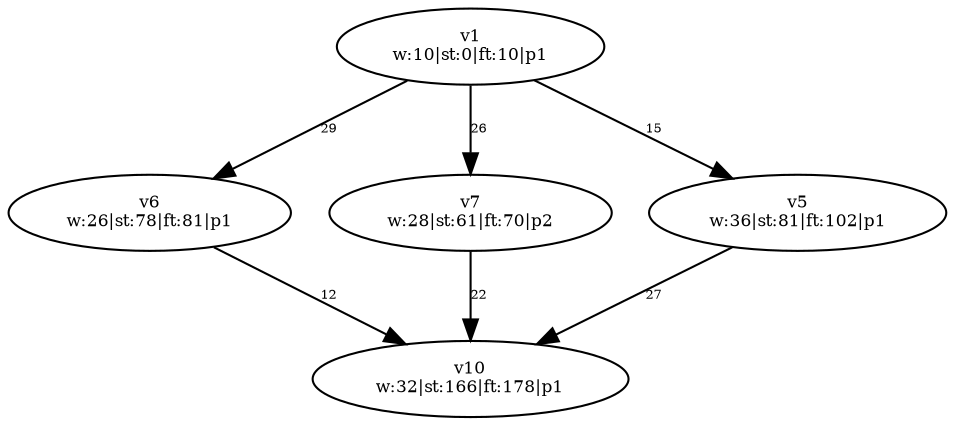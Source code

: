 digraph {
	v1 [label="v1
w:10|st:0|ft:10|p1" fontsize=8.0]
	v6 [label="v6
w:26|st:78|ft:81|p1" fontsize=8.0]
	v7 [label="v7
w:28|st:61|ft:70|p2" fontsize=8.0]
	v5 [label="v5
w:36|st:81|ft:102|p1" fontsize=8.0]
	v10 [label="v10
w:32|st:166|ft:178|p1" fontsize=8.0]
	v1 -> v7 [label=26 constraint=true fontsize=6.0]
	v1 -> v6 [label=29 constraint=true fontsize=6.0]
	v1 -> v5 [label=15 constraint=true fontsize=6.0]
	v5 -> v10 [label=27 constraint=true fontsize=6.0]
	v6 -> v10 [label=12 constraint=true fontsize=6.0]
	v7 -> v10 [label=22 constraint=true fontsize=6.0]
}
